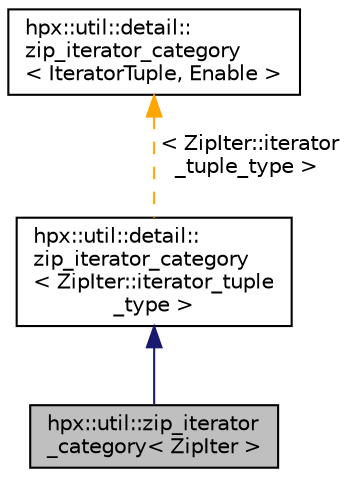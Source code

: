 digraph "hpx::util::zip_iterator_category&lt; ZipIter &gt;"
{
  edge [fontname="Helvetica",fontsize="10",labelfontname="Helvetica",labelfontsize="10"];
  node [fontname="Helvetica",fontsize="10",shape=record];
  Node3 [label="hpx::util::zip_iterator\l_category\< ZipIter \>",height=0.2,width=0.4,color="black", fillcolor="grey75", style="filled", fontcolor="black"];
  Node4 -> Node3 [dir="back",color="midnightblue",fontsize="10",style="solid",fontname="Helvetica"];
  Node4 [label="hpx::util::detail::\lzip_iterator_category\l\< ZipIter::iterator_tuple\l_type \>",height=0.2,width=0.4,color="black", fillcolor="white", style="filled",URL="$db/d91/structhpx_1_1util_1_1detail_1_1zip__iterator__category.html"];
  Node5 -> Node4 [dir="back",color="orange",fontsize="10",style="dashed",label=" \< ZipIter::iterator\l_tuple_type \>" ,fontname="Helvetica"];
  Node5 [label="hpx::util::detail::\lzip_iterator_category\l\< IteratorTuple, Enable \>",height=0.2,width=0.4,color="black", fillcolor="white", style="filled",URL="$db/d91/structhpx_1_1util_1_1detail_1_1zip__iterator__category.html"];
}
